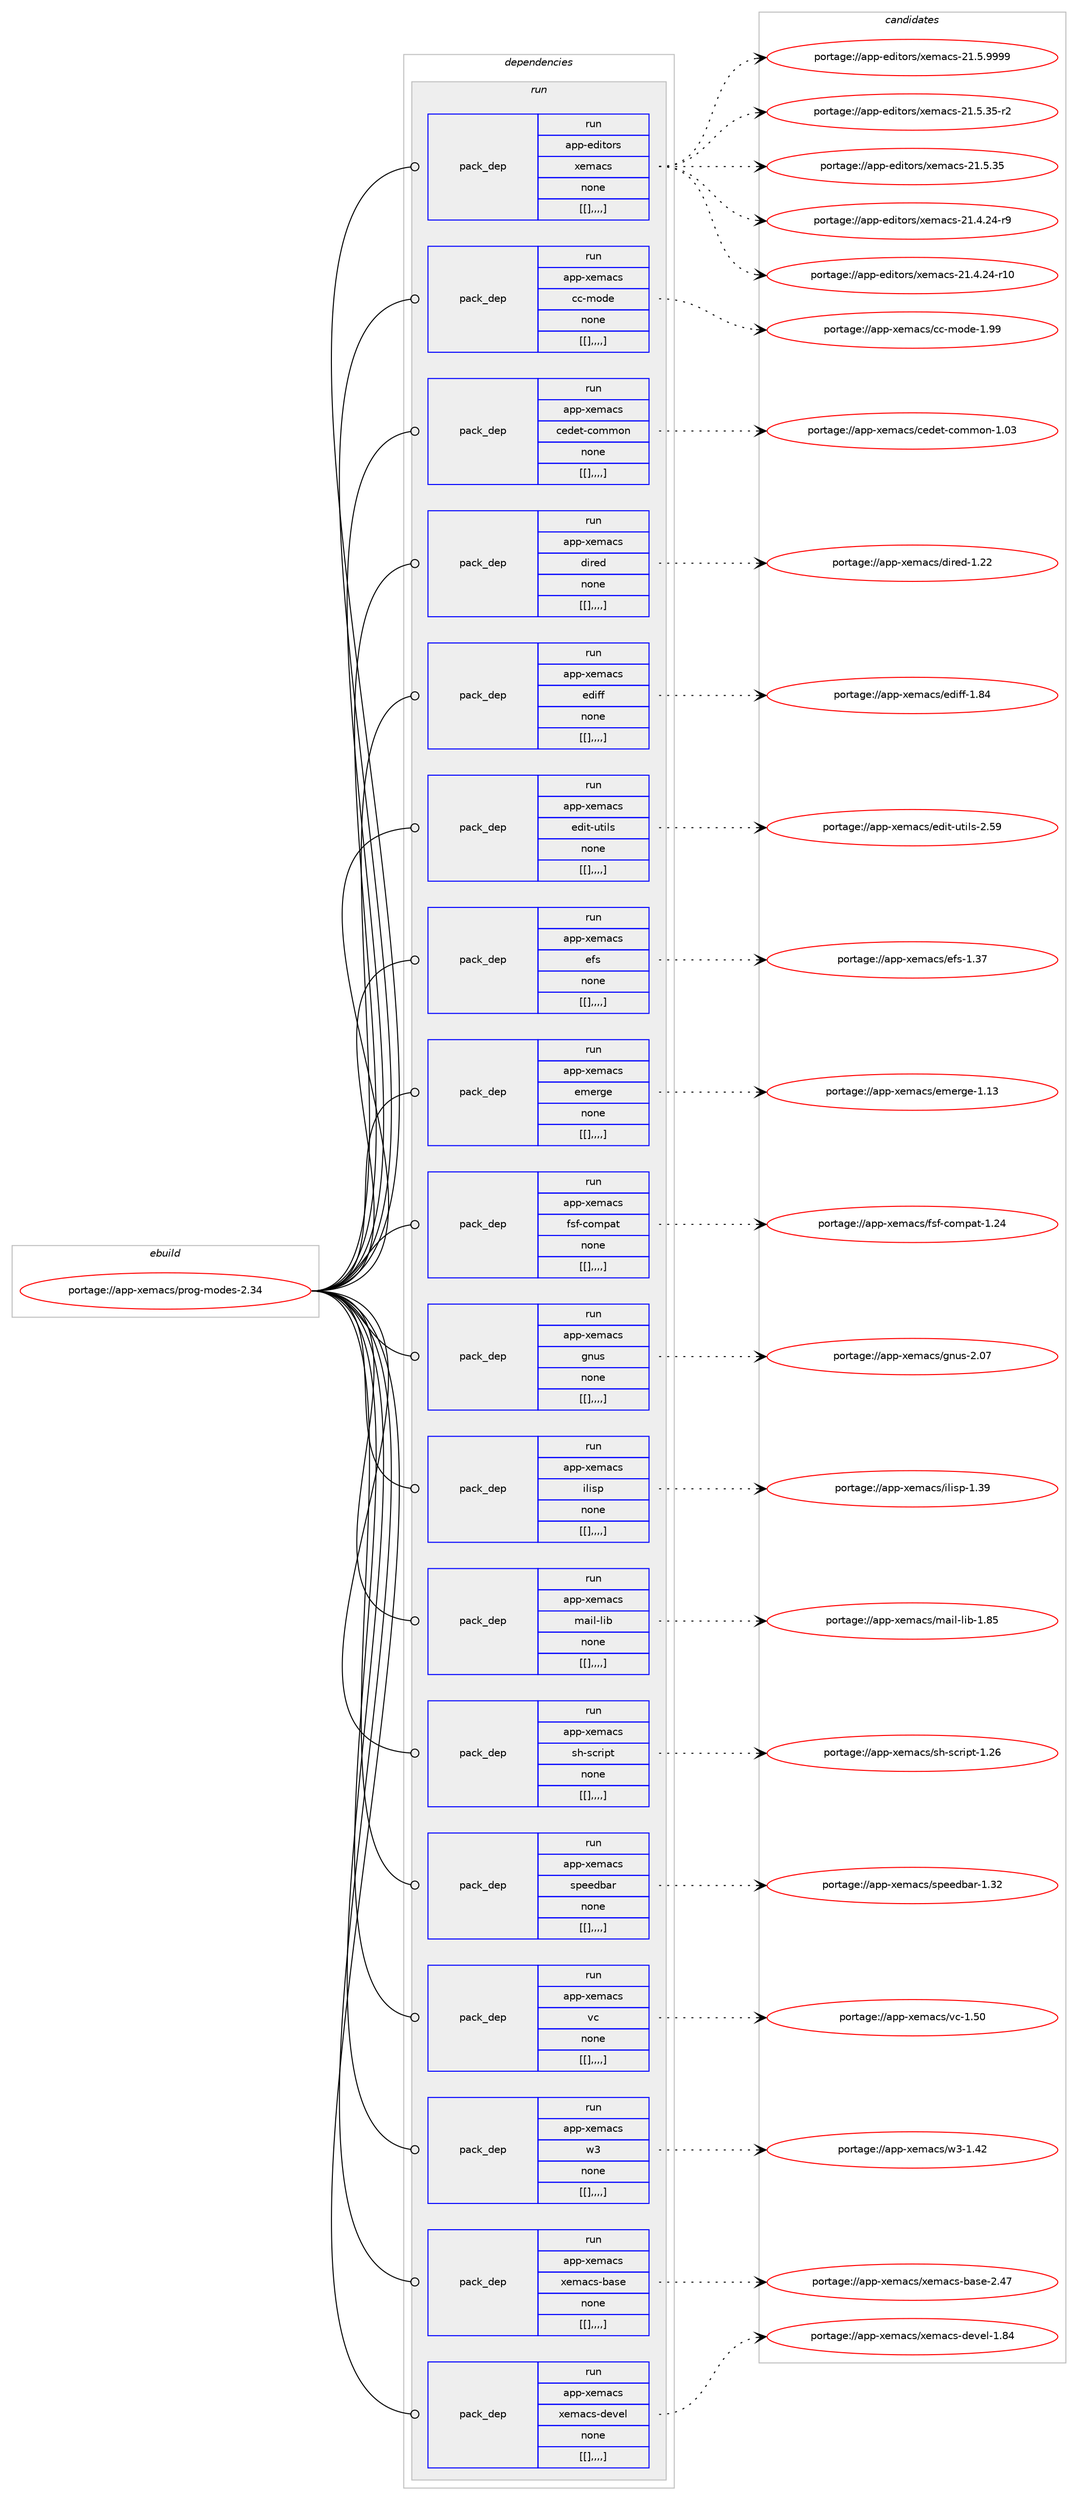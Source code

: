 digraph prolog {

# *************
# Graph options
# *************

newrank=true;
concentrate=true;
compound=true;
graph [rankdir=LR,fontname=Helvetica,fontsize=10,ranksep=1.5];#, ranksep=2.5, nodesep=0.2];
edge  [arrowhead=vee];
node  [fontname=Helvetica,fontsize=10];

# **********
# The ebuild
# **********

subgraph cluster_leftcol {
color=gray;
label=<<i>ebuild</i>>;
id [label="portage://app-xemacs/prog-modes-2.34", color=red, width=4, href="../app-xemacs/prog-modes-2.34.svg"];
}

# ****************
# The dependencies
# ****************

subgraph cluster_midcol {
color=gray;
label=<<i>dependencies</i>>;
subgraph cluster_compile {
fillcolor="#eeeeee";
style=filled;
label=<<i>compile</i>>;
}
subgraph cluster_compileandrun {
fillcolor="#eeeeee";
style=filled;
label=<<i>compile and run</i>>;
}
subgraph cluster_run {
fillcolor="#eeeeee";
style=filled;
label=<<i>run</i>>;
subgraph pack45380 {
dependency62798 [label=<<TABLE BORDER="0" CELLBORDER="1" CELLSPACING="0" CELLPADDING="4" WIDTH="220"><TR><TD ROWSPAN="6" CELLPADDING="30">pack_dep</TD></TR><TR><TD WIDTH="110">run</TD></TR><TR><TD>app-editors</TD></TR><TR><TD>xemacs</TD></TR><TR><TD>none</TD></TR><TR><TD>[[],,,,]</TD></TR></TABLE>>, shape=none, color=blue];
}
id:e -> dependency62798:w [weight=20,style="solid",arrowhead="odot"];
subgraph pack45381 {
dependency62799 [label=<<TABLE BORDER="0" CELLBORDER="1" CELLSPACING="0" CELLPADDING="4" WIDTH="220"><TR><TD ROWSPAN="6" CELLPADDING="30">pack_dep</TD></TR><TR><TD WIDTH="110">run</TD></TR><TR><TD>app-xemacs</TD></TR><TR><TD>cc-mode</TD></TR><TR><TD>none</TD></TR><TR><TD>[[],,,,]</TD></TR></TABLE>>, shape=none, color=blue];
}
id:e -> dependency62799:w [weight=20,style="solid",arrowhead="odot"];
subgraph pack45382 {
dependency62800 [label=<<TABLE BORDER="0" CELLBORDER="1" CELLSPACING="0" CELLPADDING="4" WIDTH="220"><TR><TD ROWSPAN="6" CELLPADDING="30">pack_dep</TD></TR><TR><TD WIDTH="110">run</TD></TR><TR><TD>app-xemacs</TD></TR><TR><TD>cedet-common</TD></TR><TR><TD>none</TD></TR><TR><TD>[[],,,,]</TD></TR></TABLE>>, shape=none, color=blue];
}
id:e -> dependency62800:w [weight=20,style="solid",arrowhead="odot"];
subgraph pack45383 {
dependency62801 [label=<<TABLE BORDER="0" CELLBORDER="1" CELLSPACING="0" CELLPADDING="4" WIDTH="220"><TR><TD ROWSPAN="6" CELLPADDING="30">pack_dep</TD></TR><TR><TD WIDTH="110">run</TD></TR><TR><TD>app-xemacs</TD></TR><TR><TD>dired</TD></TR><TR><TD>none</TD></TR><TR><TD>[[],,,,]</TD></TR></TABLE>>, shape=none, color=blue];
}
id:e -> dependency62801:w [weight=20,style="solid",arrowhead="odot"];
subgraph pack45384 {
dependency62802 [label=<<TABLE BORDER="0" CELLBORDER="1" CELLSPACING="0" CELLPADDING="4" WIDTH="220"><TR><TD ROWSPAN="6" CELLPADDING="30">pack_dep</TD></TR><TR><TD WIDTH="110">run</TD></TR><TR><TD>app-xemacs</TD></TR><TR><TD>ediff</TD></TR><TR><TD>none</TD></TR><TR><TD>[[],,,,]</TD></TR></TABLE>>, shape=none, color=blue];
}
id:e -> dependency62802:w [weight=20,style="solid",arrowhead="odot"];
subgraph pack45385 {
dependency62803 [label=<<TABLE BORDER="0" CELLBORDER="1" CELLSPACING="0" CELLPADDING="4" WIDTH="220"><TR><TD ROWSPAN="6" CELLPADDING="30">pack_dep</TD></TR><TR><TD WIDTH="110">run</TD></TR><TR><TD>app-xemacs</TD></TR><TR><TD>edit-utils</TD></TR><TR><TD>none</TD></TR><TR><TD>[[],,,,]</TD></TR></TABLE>>, shape=none, color=blue];
}
id:e -> dependency62803:w [weight=20,style="solid",arrowhead="odot"];
subgraph pack45386 {
dependency62804 [label=<<TABLE BORDER="0" CELLBORDER="1" CELLSPACING="0" CELLPADDING="4" WIDTH="220"><TR><TD ROWSPAN="6" CELLPADDING="30">pack_dep</TD></TR><TR><TD WIDTH="110">run</TD></TR><TR><TD>app-xemacs</TD></TR><TR><TD>efs</TD></TR><TR><TD>none</TD></TR><TR><TD>[[],,,,]</TD></TR></TABLE>>, shape=none, color=blue];
}
id:e -> dependency62804:w [weight=20,style="solid",arrowhead="odot"];
subgraph pack45387 {
dependency62805 [label=<<TABLE BORDER="0" CELLBORDER="1" CELLSPACING="0" CELLPADDING="4" WIDTH="220"><TR><TD ROWSPAN="6" CELLPADDING="30">pack_dep</TD></TR><TR><TD WIDTH="110">run</TD></TR><TR><TD>app-xemacs</TD></TR><TR><TD>emerge</TD></TR><TR><TD>none</TD></TR><TR><TD>[[],,,,]</TD></TR></TABLE>>, shape=none, color=blue];
}
id:e -> dependency62805:w [weight=20,style="solid",arrowhead="odot"];
subgraph pack45388 {
dependency62806 [label=<<TABLE BORDER="0" CELLBORDER="1" CELLSPACING="0" CELLPADDING="4" WIDTH="220"><TR><TD ROWSPAN="6" CELLPADDING="30">pack_dep</TD></TR><TR><TD WIDTH="110">run</TD></TR><TR><TD>app-xemacs</TD></TR><TR><TD>fsf-compat</TD></TR><TR><TD>none</TD></TR><TR><TD>[[],,,,]</TD></TR></TABLE>>, shape=none, color=blue];
}
id:e -> dependency62806:w [weight=20,style="solid",arrowhead="odot"];
subgraph pack45389 {
dependency62807 [label=<<TABLE BORDER="0" CELLBORDER="1" CELLSPACING="0" CELLPADDING="4" WIDTH="220"><TR><TD ROWSPAN="6" CELLPADDING="30">pack_dep</TD></TR><TR><TD WIDTH="110">run</TD></TR><TR><TD>app-xemacs</TD></TR><TR><TD>gnus</TD></TR><TR><TD>none</TD></TR><TR><TD>[[],,,,]</TD></TR></TABLE>>, shape=none, color=blue];
}
id:e -> dependency62807:w [weight=20,style="solid",arrowhead="odot"];
subgraph pack45390 {
dependency62808 [label=<<TABLE BORDER="0" CELLBORDER="1" CELLSPACING="0" CELLPADDING="4" WIDTH="220"><TR><TD ROWSPAN="6" CELLPADDING="30">pack_dep</TD></TR><TR><TD WIDTH="110">run</TD></TR><TR><TD>app-xemacs</TD></TR><TR><TD>ilisp</TD></TR><TR><TD>none</TD></TR><TR><TD>[[],,,,]</TD></TR></TABLE>>, shape=none, color=blue];
}
id:e -> dependency62808:w [weight=20,style="solid",arrowhead="odot"];
subgraph pack45391 {
dependency62809 [label=<<TABLE BORDER="0" CELLBORDER="1" CELLSPACING="0" CELLPADDING="4" WIDTH="220"><TR><TD ROWSPAN="6" CELLPADDING="30">pack_dep</TD></TR><TR><TD WIDTH="110">run</TD></TR><TR><TD>app-xemacs</TD></TR><TR><TD>mail-lib</TD></TR><TR><TD>none</TD></TR><TR><TD>[[],,,,]</TD></TR></TABLE>>, shape=none, color=blue];
}
id:e -> dependency62809:w [weight=20,style="solid",arrowhead="odot"];
subgraph pack45392 {
dependency62810 [label=<<TABLE BORDER="0" CELLBORDER="1" CELLSPACING="0" CELLPADDING="4" WIDTH="220"><TR><TD ROWSPAN="6" CELLPADDING="30">pack_dep</TD></TR><TR><TD WIDTH="110">run</TD></TR><TR><TD>app-xemacs</TD></TR><TR><TD>sh-script</TD></TR><TR><TD>none</TD></TR><TR><TD>[[],,,,]</TD></TR></TABLE>>, shape=none, color=blue];
}
id:e -> dependency62810:w [weight=20,style="solid",arrowhead="odot"];
subgraph pack45393 {
dependency62811 [label=<<TABLE BORDER="0" CELLBORDER="1" CELLSPACING="0" CELLPADDING="4" WIDTH="220"><TR><TD ROWSPAN="6" CELLPADDING="30">pack_dep</TD></TR><TR><TD WIDTH="110">run</TD></TR><TR><TD>app-xemacs</TD></TR><TR><TD>speedbar</TD></TR><TR><TD>none</TD></TR><TR><TD>[[],,,,]</TD></TR></TABLE>>, shape=none, color=blue];
}
id:e -> dependency62811:w [weight=20,style="solid",arrowhead="odot"];
subgraph pack45394 {
dependency62812 [label=<<TABLE BORDER="0" CELLBORDER="1" CELLSPACING="0" CELLPADDING="4" WIDTH="220"><TR><TD ROWSPAN="6" CELLPADDING="30">pack_dep</TD></TR><TR><TD WIDTH="110">run</TD></TR><TR><TD>app-xemacs</TD></TR><TR><TD>vc</TD></TR><TR><TD>none</TD></TR><TR><TD>[[],,,,]</TD></TR></TABLE>>, shape=none, color=blue];
}
id:e -> dependency62812:w [weight=20,style="solid",arrowhead="odot"];
subgraph pack45395 {
dependency62813 [label=<<TABLE BORDER="0" CELLBORDER="1" CELLSPACING="0" CELLPADDING="4" WIDTH="220"><TR><TD ROWSPAN="6" CELLPADDING="30">pack_dep</TD></TR><TR><TD WIDTH="110">run</TD></TR><TR><TD>app-xemacs</TD></TR><TR><TD>w3</TD></TR><TR><TD>none</TD></TR><TR><TD>[[],,,,]</TD></TR></TABLE>>, shape=none, color=blue];
}
id:e -> dependency62813:w [weight=20,style="solid",arrowhead="odot"];
subgraph pack45396 {
dependency62814 [label=<<TABLE BORDER="0" CELLBORDER="1" CELLSPACING="0" CELLPADDING="4" WIDTH="220"><TR><TD ROWSPAN="6" CELLPADDING="30">pack_dep</TD></TR><TR><TD WIDTH="110">run</TD></TR><TR><TD>app-xemacs</TD></TR><TR><TD>xemacs-base</TD></TR><TR><TD>none</TD></TR><TR><TD>[[],,,,]</TD></TR></TABLE>>, shape=none, color=blue];
}
id:e -> dependency62814:w [weight=20,style="solid",arrowhead="odot"];
subgraph pack45397 {
dependency62815 [label=<<TABLE BORDER="0" CELLBORDER="1" CELLSPACING="0" CELLPADDING="4" WIDTH="220"><TR><TD ROWSPAN="6" CELLPADDING="30">pack_dep</TD></TR><TR><TD WIDTH="110">run</TD></TR><TR><TD>app-xemacs</TD></TR><TR><TD>xemacs-devel</TD></TR><TR><TD>none</TD></TR><TR><TD>[[],,,,]</TD></TR></TABLE>>, shape=none, color=blue];
}
id:e -> dependency62815:w [weight=20,style="solid",arrowhead="odot"];
}
}

# **************
# The candidates
# **************

subgraph cluster_choices {
rank=same;
color=gray;
label=<<i>candidates</i>>;

subgraph choice45380 {
color=black;
nodesep=1;
choice971121124510110010511611111411547120101109979911545504946534657575757 [label="portage://app-editors/xemacs-21.5.9999", color=red, width=4,href="../app-editors/xemacs-21.5.9999.svg"];
choice971121124510110010511611111411547120101109979911545504946534651534511450 [label="portage://app-editors/xemacs-21.5.35-r2", color=red, width=4,href="../app-editors/xemacs-21.5.35-r2.svg"];
choice97112112451011001051161111141154712010110997991154550494653465153 [label="portage://app-editors/xemacs-21.5.35", color=red, width=4,href="../app-editors/xemacs-21.5.35.svg"];
choice971121124510110010511611111411547120101109979911545504946524650524511457 [label="portage://app-editors/xemacs-21.4.24-r9", color=red, width=4,href="../app-editors/xemacs-21.4.24-r9.svg"];
choice97112112451011001051161111141154712010110997991154550494652465052451144948 [label="portage://app-editors/xemacs-21.4.24-r10", color=red, width=4,href="../app-editors/xemacs-21.4.24-r10.svg"];
dependency62798:e -> choice971121124510110010511611111411547120101109979911545504946534657575757:w [style=dotted,weight="100"];
dependency62798:e -> choice971121124510110010511611111411547120101109979911545504946534651534511450:w [style=dotted,weight="100"];
dependency62798:e -> choice97112112451011001051161111141154712010110997991154550494653465153:w [style=dotted,weight="100"];
dependency62798:e -> choice971121124510110010511611111411547120101109979911545504946524650524511457:w [style=dotted,weight="100"];
dependency62798:e -> choice97112112451011001051161111141154712010110997991154550494652465052451144948:w [style=dotted,weight="100"];
}
subgraph choice45381 {
color=black;
nodesep=1;
choice97112112451201011099799115479999451091111001014549465757 [label="portage://app-xemacs/cc-mode-1.99", color=red, width=4,href="../app-xemacs/cc-mode-1.99.svg"];
dependency62799:e -> choice97112112451201011099799115479999451091111001014549465757:w [style=dotted,weight="100"];
}
subgraph choice45382 {
color=black;
nodesep=1;
choice97112112451201011099799115479910110010111645991111091091111104549464851 [label="portage://app-xemacs/cedet-common-1.03", color=red, width=4,href="../app-xemacs/cedet-common-1.03.svg"];
dependency62800:e -> choice97112112451201011099799115479910110010111645991111091091111104549464851:w [style=dotted,weight="100"];
}
subgraph choice45383 {
color=black;
nodesep=1;
choice97112112451201011099799115471001051141011004549465050 [label="portage://app-xemacs/dired-1.22", color=red, width=4,href="../app-xemacs/dired-1.22.svg"];
dependency62801:e -> choice97112112451201011099799115471001051141011004549465050:w [style=dotted,weight="100"];
}
subgraph choice45384 {
color=black;
nodesep=1;
choice97112112451201011099799115471011001051021024549465652 [label="portage://app-xemacs/ediff-1.84", color=red, width=4,href="../app-xemacs/ediff-1.84.svg"];
dependency62802:e -> choice97112112451201011099799115471011001051021024549465652:w [style=dotted,weight="100"];
}
subgraph choice45385 {
color=black;
nodesep=1;
choice9711211245120101109979911547101100105116451171161051081154550465357 [label="portage://app-xemacs/edit-utils-2.59", color=red, width=4,href="../app-xemacs/edit-utils-2.59.svg"];
dependency62803:e -> choice9711211245120101109979911547101100105116451171161051081154550465357:w [style=dotted,weight="100"];
}
subgraph choice45386 {
color=black;
nodesep=1;
choice97112112451201011099799115471011021154549465155 [label="portage://app-xemacs/efs-1.37", color=red, width=4,href="../app-xemacs/efs-1.37.svg"];
dependency62804:e -> choice97112112451201011099799115471011021154549465155:w [style=dotted,weight="100"];
}
subgraph choice45387 {
color=black;
nodesep=1;
choice97112112451201011099799115471011091011141031014549464951 [label="portage://app-xemacs/emerge-1.13", color=red, width=4,href="../app-xemacs/emerge-1.13.svg"];
dependency62805:e -> choice97112112451201011099799115471011091011141031014549464951:w [style=dotted,weight="100"];
}
subgraph choice45388 {
color=black;
nodesep=1;
choice97112112451201011099799115471021151024599111109112971164549465052 [label="portage://app-xemacs/fsf-compat-1.24", color=red, width=4,href="../app-xemacs/fsf-compat-1.24.svg"];
dependency62806:e -> choice97112112451201011099799115471021151024599111109112971164549465052:w [style=dotted,weight="100"];
}
subgraph choice45389 {
color=black;
nodesep=1;
choice97112112451201011099799115471031101171154550464855 [label="portage://app-xemacs/gnus-2.07", color=red, width=4,href="../app-xemacs/gnus-2.07.svg"];
dependency62807:e -> choice97112112451201011099799115471031101171154550464855:w [style=dotted,weight="100"];
}
subgraph choice45390 {
color=black;
nodesep=1;
choice97112112451201011099799115471051081051151124549465157 [label="portage://app-xemacs/ilisp-1.39", color=red, width=4,href="../app-xemacs/ilisp-1.39.svg"];
dependency62808:e -> choice97112112451201011099799115471051081051151124549465157:w [style=dotted,weight="100"];
}
subgraph choice45391 {
color=black;
nodesep=1;
choice97112112451201011099799115471099710510845108105984549465653 [label="portage://app-xemacs/mail-lib-1.85", color=red, width=4,href="../app-xemacs/mail-lib-1.85.svg"];
dependency62809:e -> choice97112112451201011099799115471099710510845108105984549465653:w [style=dotted,weight="100"];
}
subgraph choice45392 {
color=black;
nodesep=1;
choice971121124512010110997991154711510445115991141051121164549465054 [label="portage://app-xemacs/sh-script-1.26", color=red, width=4,href="../app-xemacs/sh-script-1.26.svg"];
dependency62810:e -> choice971121124512010110997991154711510445115991141051121164549465054:w [style=dotted,weight="100"];
}
subgraph choice45393 {
color=black;
nodesep=1;
choice971121124512010110997991154711511210110110098971144549465150 [label="portage://app-xemacs/speedbar-1.32", color=red, width=4,href="../app-xemacs/speedbar-1.32.svg"];
dependency62811:e -> choice971121124512010110997991154711511210110110098971144549465150:w [style=dotted,weight="100"];
}
subgraph choice45394 {
color=black;
nodesep=1;
choice9711211245120101109979911547118994549465348 [label="portage://app-xemacs/vc-1.50", color=red, width=4,href="../app-xemacs/vc-1.50.svg"];
dependency62812:e -> choice9711211245120101109979911547118994549465348:w [style=dotted,weight="100"];
}
subgraph choice45395 {
color=black;
nodesep=1;
choice9711211245120101109979911547119514549465250 [label="portage://app-xemacs/w3-1.42", color=red, width=4,href="../app-xemacs/w3-1.42.svg"];
dependency62813:e -> choice9711211245120101109979911547119514549465250:w [style=dotted,weight="100"];
}
subgraph choice45396 {
color=black;
nodesep=1;
choice971121124512010110997991154712010110997991154598971151014550465255 [label="portage://app-xemacs/xemacs-base-2.47", color=red, width=4,href="../app-xemacs/xemacs-base-2.47.svg"];
dependency62814:e -> choice971121124512010110997991154712010110997991154598971151014550465255:w [style=dotted,weight="100"];
}
subgraph choice45397 {
color=black;
nodesep=1;
choice97112112451201011099799115471201011099799115451001011181011084549465652 [label="portage://app-xemacs/xemacs-devel-1.84", color=red, width=4,href="../app-xemacs/xemacs-devel-1.84.svg"];
dependency62815:e -> choice97112112451201011099799115471201011099799115451001011181011084549465652:w [style=dotted,weight="100"];
}
}

}
